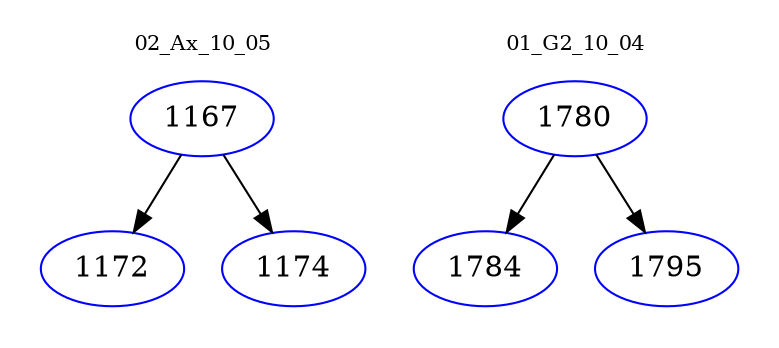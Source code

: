 digraph{
subgraph cluster_0 {
color = white
label = "02_Ax_10_05";
fontsize=10;
T0_1167 [label="1167", color="blue"]
T0_1167 -> T0_1172 [color="black"]
T0_1172 [label="1172", color="blue"]
T0_1167 -> T0_1174 [color="black"]
T0_1174 [label="1174", color="blue"]
}
subgraph cluster_1 {
color = white
label = "01_G2_10_04";
fontsize=10;
T1_1780 [label="1780", color="blue"]
T1_1780 -> T1_1784 [color="black"]
T1_1784 [label="1784", color="blue"]
T1_1780 -> T1_1795 [color="black"]
T1_1795 [label="1795", color="blue"]
}
}
